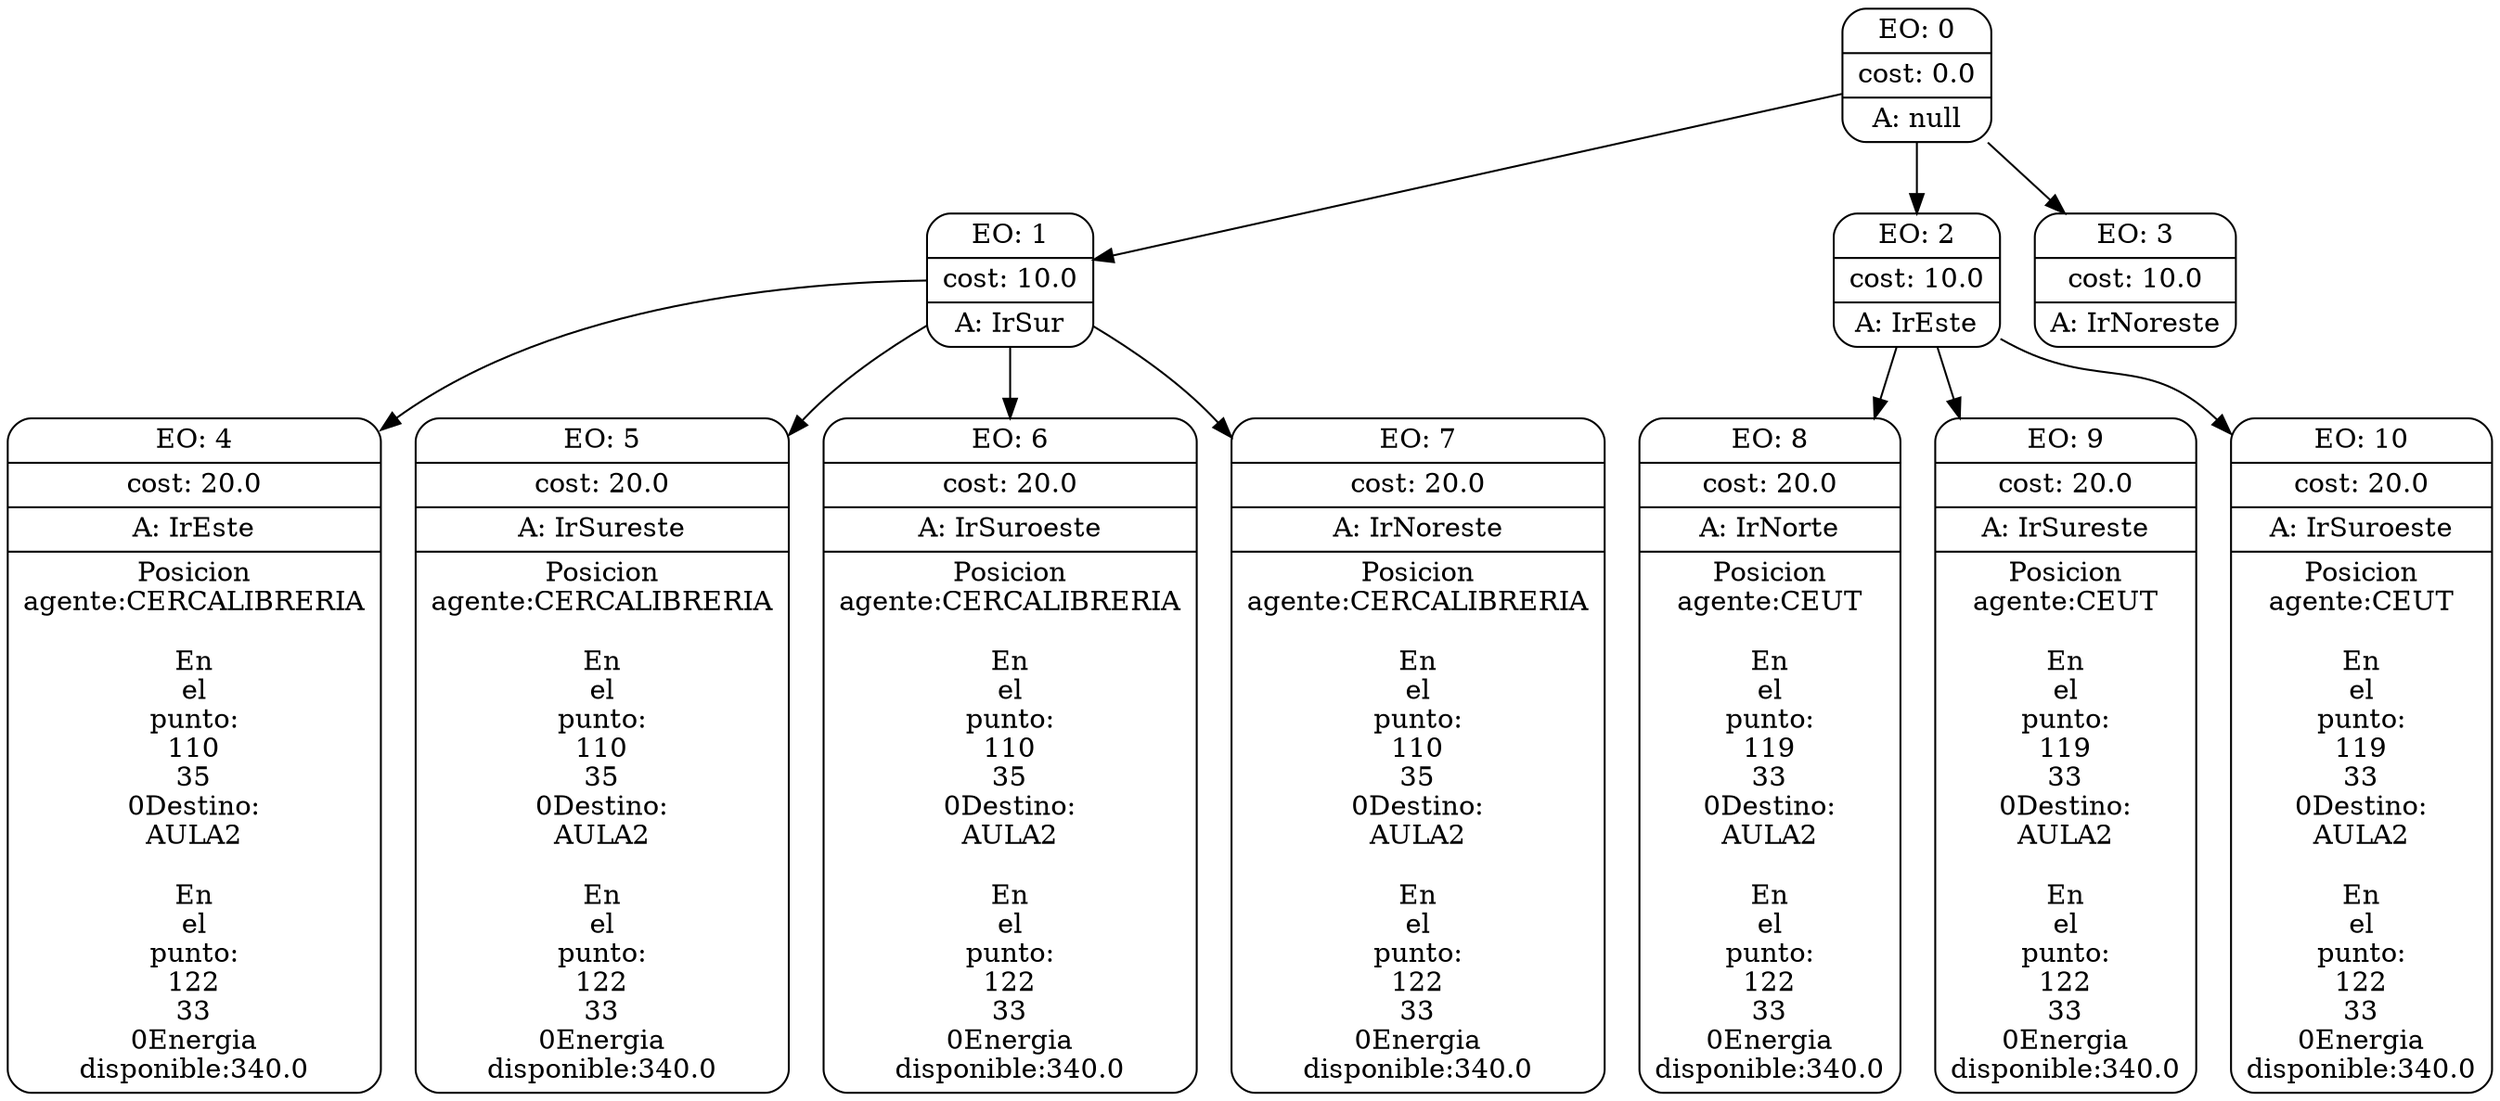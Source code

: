 digraph g {
node [shape = Mrecord];
nodo0[label="{EO: 0|cost: 0.0|A: null}"]
nodo1[label="{EO: 1|cost: 10.0|A: IrSur}"]
nodo4[label="{EO: 4|cost: 20.0|A: IrEste|Posicion\nagente:CERCALIBRERIA\n\nEn\nel\npunto:\n110\n35\n0
Destino:\nAULA2\n\nEn\nel\npunto:\n122\n33\n0
Energia\ndisponible:340.0
}"]

nodo1 -> nodo4;
nodo5[label="{EO: 5|cost: 20.0|A: IrSureste|Posicion\nagente:CERCALIBRERIA\n\nEn\nel\npunto:\n110\n35\n0
Destino:\nAULA2\n\nEn\nel\npunto:\n122\n33\n0
Energia\ndisponible:340.0
}"]

nodo1 -> nodo5;
nodo6[label="{EO: 6|cost: 20.0|A: IrSuroeste|Posicion\nagente:CERCALIBRERIA\n\nEn\nel\npunto:\n110\n35\n0
Destino:\nAULA2\n\nEn\nel\npunto:\n122\n33\n0
Energia\ndisponible:340.0
}"]

nodo1 -> nodo6;
nodo7[label="{EO: 7|cost: 20.0|A: IrNoreste|Posicion\nagente:CERCALIBRERIA\n\nEn\nel\npunto:\n110\n35\n0
Destino:\nAULA2\n\nEn\nel\npunto:\n122\n33\n0
Energia\ndisponible:340.0
}"]

nodo1 -> nodo7;

nodo0 -> nodo1;
nodo2[label="{EO: 2|cost: 10.0|A: IrEste}"]
nodo8[label="{EO: 8|cost: 20.0|A: IrNorte|Posicion\nagente:CEUT\n\nEn\nel\npunto:\n119\n33\n0
Destino:\nAULA2\n\nEn\nel\npunto:\n122\n33\n0
Energia\ndisponible:340.0
}"]

nodo2 -> nodo8;
nodo9[label="{EO: 9|cost: 20.0|A: IrSureste|Posicion\nagente:CEUT\n\nEn\nel\npunto:\n119\n33\n0
Destino:\nAULA2\n\nEn\nel\npunto:\n122\n33\n0
Energia\ndisponible:340.0
}"]

nodo2 -> nodo9;
nodo10[label="{EO: 10|cost: 20.0|A: IrSuroeste|Posicion\nagente:CEUT\n\nEn\nel\npunto:\n119\n33\n0
Destino:\nAULA2\n\nEn\nel\npunto:\n122\n33\n0
Energia\ndisponible:340.0
}"]

nodo2 -> nodo10;

nodo0 -> nodo2;
nodo3[label="{EO: 3|cost: 10.0|A: IrNoreste}"]

nodo0 -> nodo3;


}